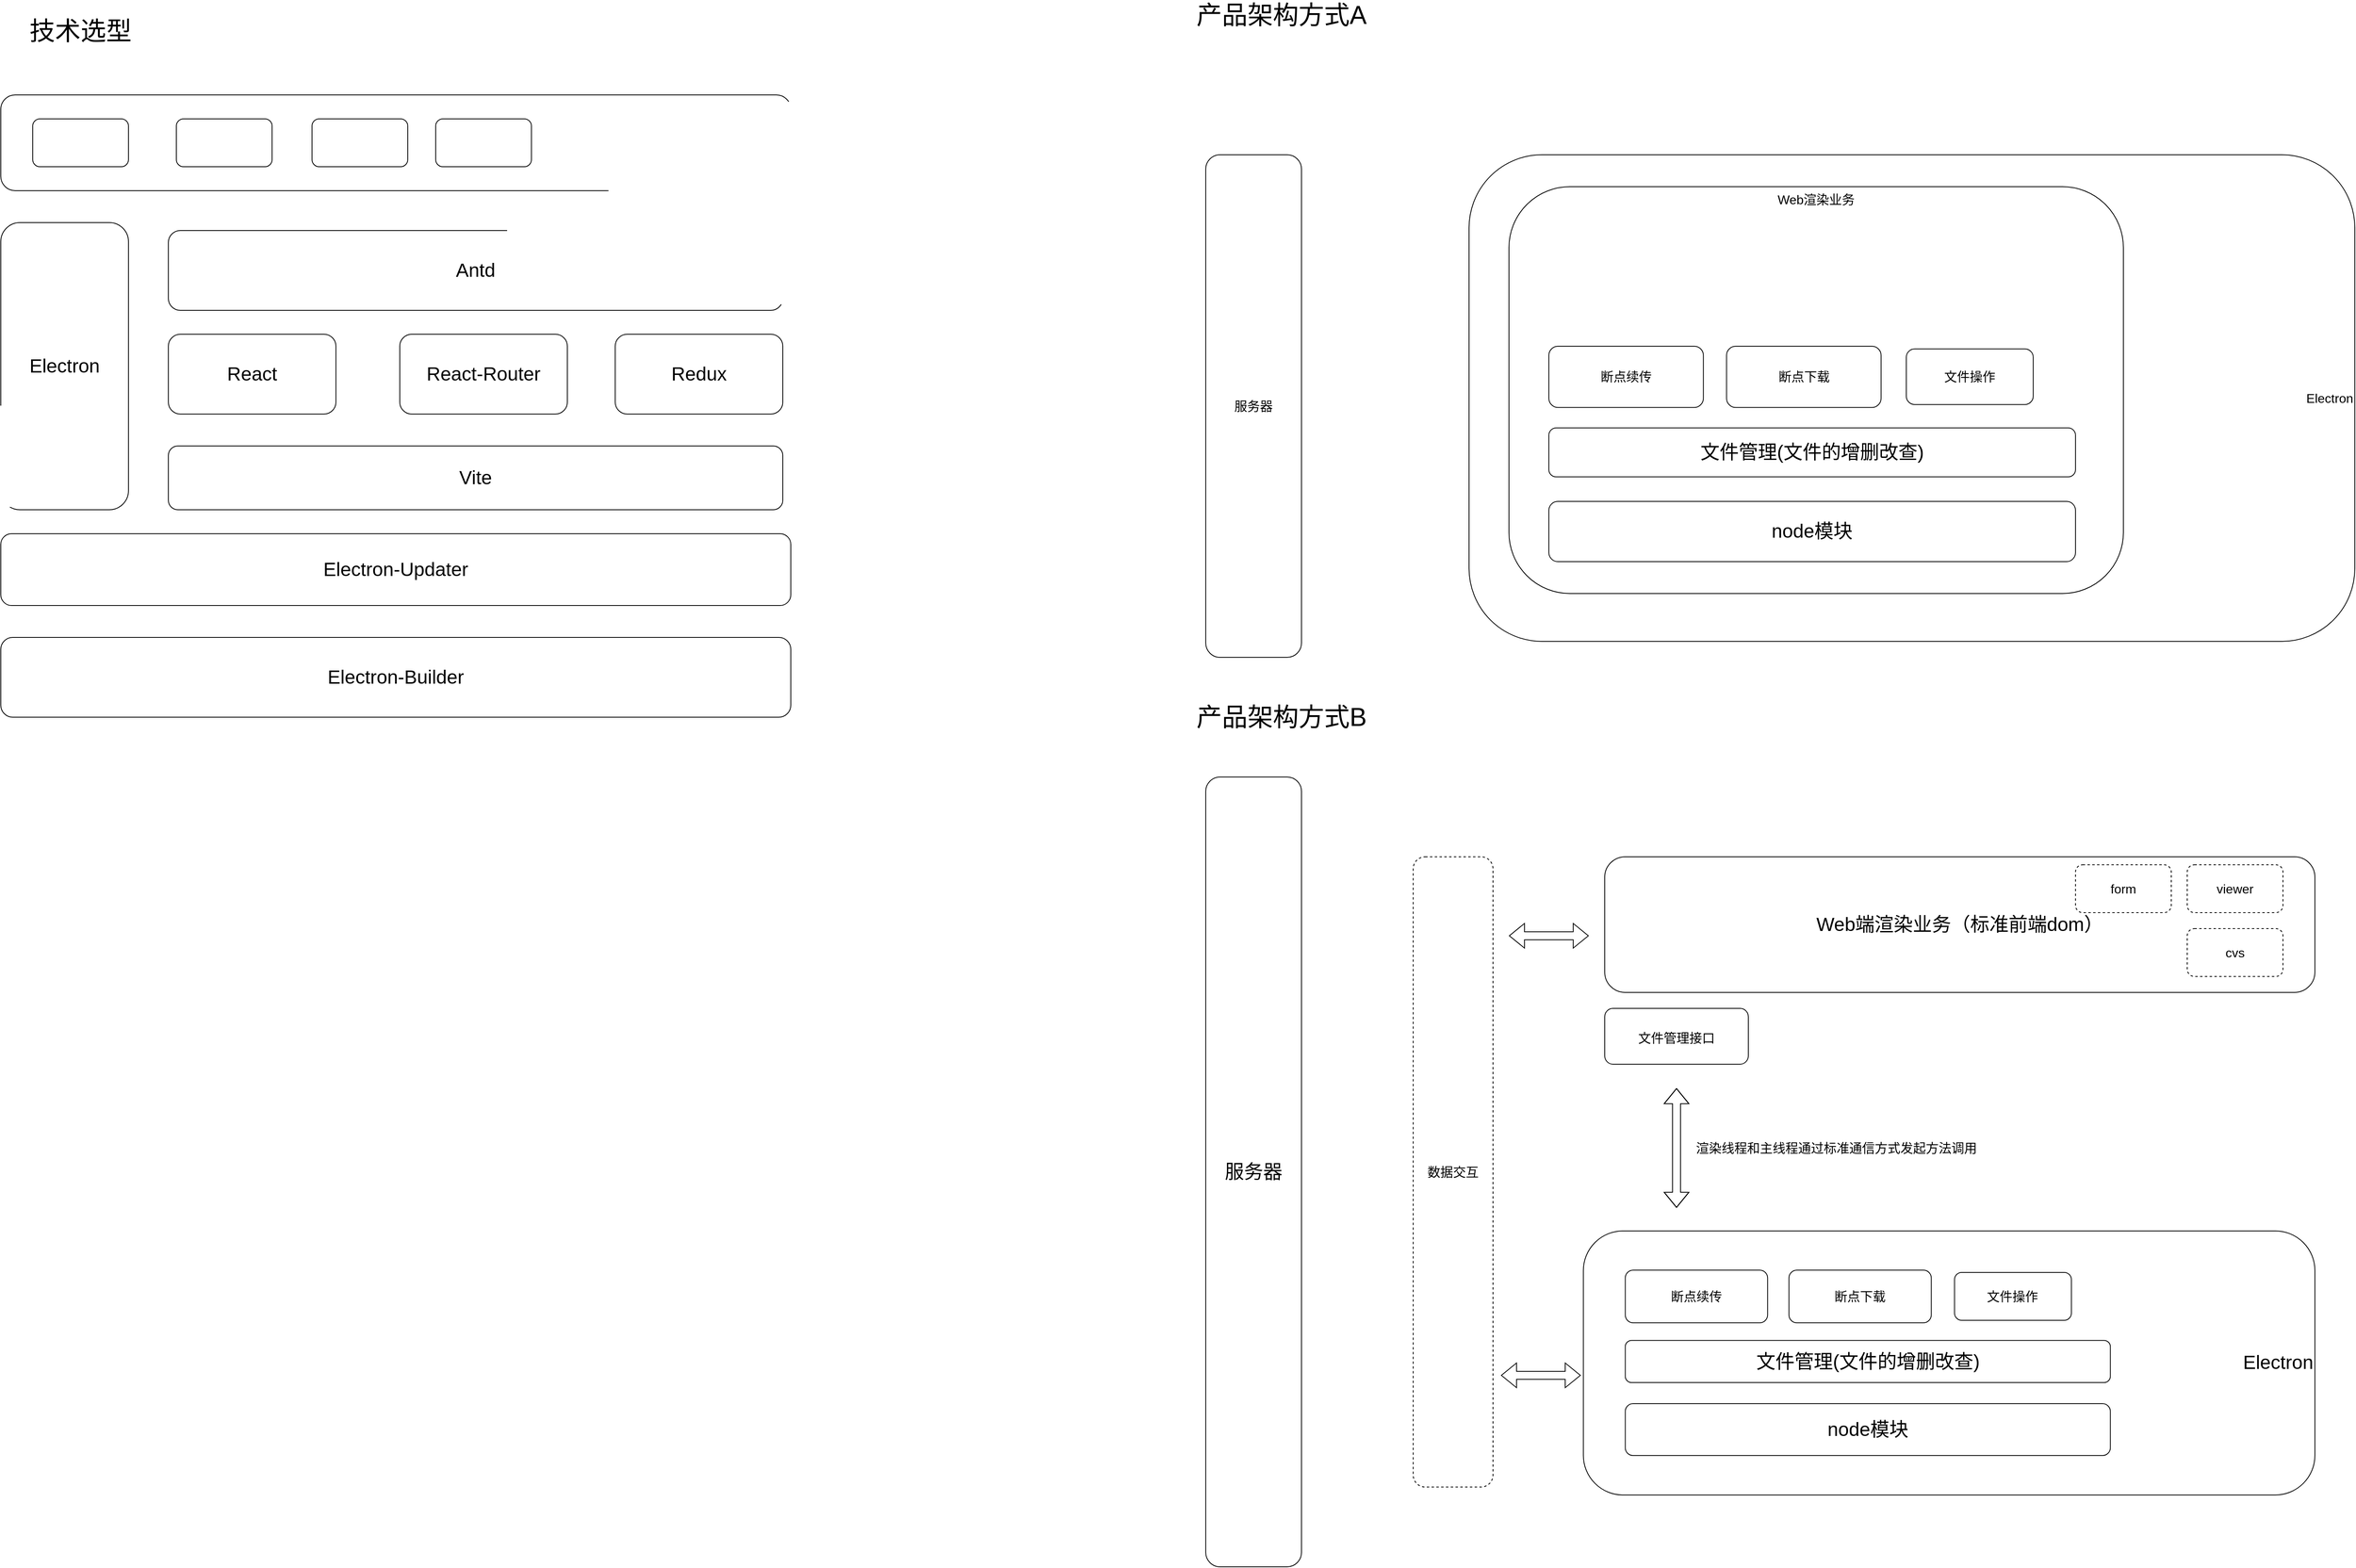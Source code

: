 <mxfile version="20.5.1" type="github">
  <diagram id="prtHgNgQTEPvFCAcTncT" name="Page-1">
    <mxGraphModel dx="5208" dy="3582" grid="1" gridSize="10" guides="1" tooltips="1" connect="1" arrows="1" fold="1" page="1" pageScale="1" pageWidth="827" pageHeight="1169" math="0" shadow="0">
      <root>
        <mxCell id="0" />
        <mxCell id="1" parent="0" />
        <mxCell id="2LbZV6Y8oddciqM4bxeV-24" value="" style="group" vertex="1" connectable="0" parent="1">
          <mxGeometry x="-450" y="-210" width="1390" height="990" as="geometry" />
        </mxCell>
        <mxCell id="2LbZV6Y8oddciqM4bxeV-2" value="Web端渲染业务（&lt;font style=&quot;font-size: 24px;&quot;&gt;标准前端dom&lt;/font&gt;）" style="rounded=1;whiteSpace=wrap;html=1;fontSize=24;" vertex="1" parent="2LbZV6Y8oddciqM4bxeV-24">
          <mxGeometry x="500" y="100" width="890" height="170" as="geometry" />
        </mxCell>
        <mxCell id="2LbZV6Y8oddciqM4bxeV-6" value="" style="shape=flexArrow;endArrow=classic;startArrow=classic;html=1;rounded=0;fontSize=24;" edge="1" parent="2LbZV6Y8oddciqM4bxeV-24">
          <mxGeometry width="100" height="100" relative="1" as="geometry">
            <mxPoint x="590" y="540" as="sourcePoint" />
            <mxPoint x="590" y="390" as="targetPoint" />
            <Array as="points">
              <mxPoint x="590" y="430" />
            </Array>
          </mxGeometry>
        </mxCell>
        <mxCell id="2LbZV6Y8oddciqM4bxeV-7" value="" style="group" vertex="1" connectable="0" parent="2LbZV6Y8oddciqM4bxeV-24">
          <mxGeometry x="560" y="530" width="830" height="370" as="geometry" />
        </mxCell>
        <mxCell id="2LbZV6Y8oddciqM4bxeV-1" value="Electron" style="rounded=1;whiteSpace=wrap;html=1;fontSize=24;align=right;" vertex="1" parent="2LbZV6Y8oddciqM4bxeV-7">
          <mxGeometry x="-86.746" y="38.947" width="916.746" height="331.053" as="geometry" />
        </mxCell>
        <mxCell id="2LbZV6Y8oddciqM4bxeV-29" value="" style="group" vertex="1" connectable="0" parent="2LbZV6Y8oddciqM4bxeV-7">
          <mxGeometry x="-34.226" y="88.095" width="607.903" height="232.355" as="geometry" />
        </mxCell>
        <mxCell id="2LbZV6Y8oddciqM4bxeV-3" value="node模块" style="rounded=1;whiteSpace=wrap;html=1;fontSize=24;" vertex="1" parent="2LbZV6Y8oddciqM4bxeV-29">
          <mxGeometry x="0.001" y="167.385" width="607.902" height="64.97" as="geometry" />
        </mxCell>
        <mxCell id="2LbZV6Y8oddciqM4bxeV-4" value="断点续传" style="rounded=1;whiteSpace=wrap;html=1;fontSize=16;" vertex="1" parent="2LbZV6Y8oddciqM4bxeV-29">
          <mxGeometry width="178.37" height="66.071" as="geometry" />
        </mxCell>
        <mxCell id="2LbZV6Y8oddciqM4bxeV-5" value="断点下载" style="rounded=1;whiteSpace=wrap;html=1;fontSize=16;" vertex="1" parent="2LbZV6Y8oddciqM4bxeV-29">
          <mxGeometry x="205.112" width="178.37" height="66.071" as="geometry" />
        </mxCell>
        <mxCell id="2LbZV6Y8oddciqM4bxeV-10" value="&lt;font style=&quot;font-size: 24px;&quot;&gt;文件管理(文件的增删改查)&lt;/font&gt;" style="rounded=1;whiteSpace=wrap;html=1;fontSize=16;" vertex="1" parent="2LbZV6Y8oddciqM4bxeV-29">
          <mxGeometry x="0.001" y="88.095" width="607.902" height="52.86" as="geometry" />
        </mxCell>
        <mxCell id="2LbZV6Y8oddciqM4bxeV-20" value="文件操作" style="rounded=1;whiteSpace=wrap;html=1;fontSize=16;" vertex="1" parent="2LbZV6Y8oddciqM4bxeV-29">
          <mxGeometry x="412.608" y="2.905" width="146.471" height="60" as="geometry" />
        </mxCell>
        <mxCell id="2LbZV6Y8oddciqM4bxeV-8" value="渲染线程和主线程通过标准通信方式发起方法调用" style="text;html=1;align=center;verticalAlign=middle;resizable=0;points=[];autosize=1;strokeColor=none;fillColor=none;fontSize=16;" vertex="1" parent="2LbZV6Y8oddciqM4bxeV-24">
          <mxGeometry x="600" y="450" width="380" height="30" as="geometry" />
        </mxCell>
        <mxCell id="2LbZV6Y8oddciqM4bxeV-11" value="服务器" style="rounded=1;whiteSpace=wrap;html=1;fontSize=24;" vertex="1" parent="2LbZV6Y8oddciqM4bxeV-24">
          <mxGeometry width="120" height="990" as="geometry" />
        </mxCell>
        <mxCell id="2LbZV6Y8oddciqM4bxeV-14" value="" style="shape=flexArrow;endArrow=classic;startArrow=classic;html=1;rounded=0;fontSize=24;" edge="1" parent="2LbZV6Y8oddciqM4bxeV-24">
          <mxGeometry width="100" height="100" relative="1" as="geometry">
            <mxPoint x="370" y="750" as="sourcePoint" />
            <mxPoint x="470" y="750" as="targetPoint" />
          </mxGeometry>
        </mxCell>
        <mxCell id="2LbZV6Y8oddciqM4bxeV-15" value="&lt;font style=&quot;font-size: 16px;&quot;&gt;文件管理接口&lt;/font&gt;" style="rounded=1;whiteSpace=wrap;html=1;fontSize=24;" vertex="1" parent="2LbZV6Y8oddciqM4bxeV-24">
          <mxGeometry x="500" y="290" width="180" height="70" as="geometry" />
        </mxCell>
        <mxCell id="2LbZV6Y8oddciqM4bxeV-16" value="viewer" style="rounded=1;whiteSpace=wrap;html=1;fontSize=16;dashed=1;" vertex="1" parent="2LbZV6Y8oddciqM4bxeV-24">
          <mxGeometry x="1230" y="110" width="120" height="60" as="geometry" />
        </mxCell>
        <mxCell id="2LbZV6Y8oddciqM4bxeV-17" value="cvs" style="rounded=1;whiteSpace=wrap;html=1;fontSize=16;dashed=1;" vertex="1" parent="2LbZV6Y8oddciqM4bxeV-24">
          <mxGeometry x="1230" y="190" width="120" height="60" as="geometry" />
        </mxCell>
        <mxCell id="2LbZV6Y8oddciqM4bxeV-18" value="form" style="rounded=1;whiteSpace=wrap;html=1;dashed=1;fontSize=16;" vertex="1" parent="2LbZV6Y8oddciqM4bxeV-24">
          <mxGeometry x="1090" y="110" width="120" height="60" as="geometry" />
        </mxCell>
        <mxCell id="2LbZV6Y8oddciqM4bxeV-21" value="" style="shape=flexArrow;endArrow=classic;startArrow=classic;html=1;rounded=0;fontSize=24;" edge="1" parent="2LbZV6Y8oddciqM4bxeV-24">
          <mxGeometry width="100" height="100" relative="1" as="geometry">
            <mxPoint x="380" y="199" as="sourcePoint" />
            <mxPoint x="480" y="199" as="targetPoint" />
          </mxGeometry>
        </mxCell>
        <mxCell id="2LbZV6Y8oddciqM4bxeV-23" value="数据交互" style="rounded=1;whiteSpace=wrap;html=1;fontSize=16;dashed=1;" vertex="1" parent="2LbZV6Y8oddciqM4bxeV-24">
          <mxGeometry x="260" y="100" width="100" height="790" as="geometry" />
        </mxCell>
        <mxCell id="2LbZV6Y8oddciqM4bxeV-25" value="服务器" style="rounded=1;whiteSpace=wrap;html=1;fontSize=16;" vertex="1" parent="1">
          <mxGeometry x="-450" y="-990" width="120" height="630" as="geometry" />
        </mxCell>
        <mxCell id="2LbZV6Y8oddciqM4bxeV-26" value="Electron" style="rounded=1;whiteSpace=wrap;html=1;fontSize=16;align=right;" vertex="1" parent="1">
          <mxGeometry x="-120" y="-990" width="1110" height="610" as="geometry" />
        </mxCell>
        <mxCell id="2LbZV6Y8oddciqM4bxeV-27" value="Web渲染业务" style="rounded=1;whiteSpace=wrap;html=1;fontSize=16;verticalAlign=top;" vertex="1" parent="1">
          <mxGeometry x="-70" y="-950" width="770" height="510" as="geometry" />
        </mxCell>
        <mxCell id="2LbZV6Y8oddciqM4bxeV-30" value="" style="group" vertex="1" connectable="0" parent="1">
          <mxGeometry x="-20" y="-750" width="660" height="270" as="geometry" />
        </mxCell>
        <mxCell id="2LbZV6Y8oddciqM4bxeV-31" value="node模块" style="rounded=1;whiteSpace=wrap;html=1;fontSize=24;" vertex="1" parent="2LbZV6Y8oddciqM4bxeV-30">
          <mxGeometry x="0.001" y="194.504" width="659.999" height="75.496" as="geometry" />
        </mxCell>
        <mxCell id="2LbZV6Y8oddciqM4bxeV-32" value="断点续传" style="rounded=1;whiteSpace=wrap;html=1;fontSize=16;" vertex="1" parent="2LbZV6Y8oddciqM4bxeV-30">
          <mxGeometry width="193.656" height="76.776" as="geometry" />
        </mxCell>
        <mxCell id="2LbZV6Y8oddciqM4bxeV-33" value="断点下载" style="rounded=1;whiteSpace=wrap;html=1;fontSize=16;" vertex="1" parent="2LbZV6Y8oddciqM4bxeV-30">
          <mxGeometry x="222.69" width="193.656" height="76.776" as="geometry" />
        </mxCell>
        <mxCell id="2LbZV6Y8oddciqM4bxeV-34" value="&lt;font style=&quot;font-size: 24px;&quot;&gt;文件管理(文件的增删改查)&lt;/font&gt;" style="rounded=1;whiteSpace=wrap;html=1;fontSize=16;" vertex="1" parent="2LbZV6Y8oddciqM4bxeV-30">
          <mxGeometry x="0.001" y="102.368" width="659.999" height="61.424" as="geometry" />
        </mxCell>
        <mxCell id="2LbZV6Y8oddciqM4bxeV-35" value="文件操作" style="rounded=1;whiteSpace=wrap;html=1;fontSize=16;" vertex="1" parent="2LbZV6Y8oddciqM4bxeV-30">
          <mxGeometry x="447.969" y="3.375" width="159.023" height="69.721" as="geometry" />
        </mxCell>
        <mxCell id="2LbZV6Y8oddciqM4bxeV-51" value="" style="group" vertex="1" connectable="0" parent="1">
          <mxGeometry x="-1960" y="-1065" width="990" height="780" as="geometry" />
        </mxCell>
        <mxCell id="2LbZV6Y8oddciqM4bxeV-37" value="React" style="rounded=1;whiteSpace=wrap;html=1;fontSize=24;" vertex="1" parent="2LbZV6Y8oddciqM4bxeV-51">
          <mxGeometry x="210" y="300" width="210" height="100" as="geometry" />
        </mxCell>
        <mxCell id="2LbZV6Y8oddciqM4bxeV-38" value="React-Router" style="rounded=1;whiteSpace=wrap;html=1;fontSize=24;" vertex="1" parent="2LbZV6Y8oddciqM4bxeV-51">
          <mxGeometry x="500" y="300" width="210" height="100" as="geometry" />
        </mxCell>
        <mxCell id="2LbZV6Y8oddciqM4bxeV-39" value="Redux" style="rounded=1;whiteSpace=wrap;html=1;fontSize=24;" vertex="1" parent="2LbZV6Y8oddciqM4bxeV-51">
          <mxGeometry x="770" y="300" width="210" height="100" as="geometry" />
        </mxCell>
        <mxCell id="2LbZV6Y8oddciqM4bxeV-41" value="Antd" style="rounded=1;whiteSpace=wrap;html=1;fontSize=24;" vertex="1" parent="2LbZV6Y8oddciqM4bxeV-51">
          <mxGeometry x="210" y="170" width="770" height="100" as="geometry" />
        </mxCell>
        <mxCell id="2LbZV6Y8oddciqM4bxeV-42" value="Vite" style="rounded=1;whiteSpace=wrap;html=1;fontSize=24;" vertex="1" parent="2LbZV6Y8oddciqM4bxeV-51">
          <mxGeometry x="210" y="440" width="770" height="80" as="geometry" />
        </mxCell>
        <mxCell id="2LbZV6Y8oddciqM4bxeV-43" value="Electron" style="rounded=1;whiteSpace=wrap;html=1;fontSize=24;" vertex="1" parent="2LbZV6Y8oddciqM4bxeV-51">
          <mxGeometry y="160" width="160" height="360" as="geometry" />
        </mxCell>
        <mxCell id="2LbZV6Y8oddciqM4bxeV-44" value="Electron-Builder" style="rounded=1;whiteSpace=wrap;html=1;fontSize=24;" vertex="1" parent="2LbZV6Y8oddciqM4bxeV-51">
          <mxGeometry y="680" width="990" height="100" as="geometry" />
        </mxCell>
        <mxCell id="2LbZV6Y8oddciqM4bxeV-45" value="Electron-Updater" style="rounded=1;whiteSpace=wrap;html=1;fontSize=24;" vertex="1" parent="2LbZV6Y8oddciqM4bxeV-51">
          <mxGeometry y="550" width="990" height="90" as="geometry" />
        </mxCell>
        <mxCell id="2LbZV6Y8oddciqM4bxeV-46" value="" style="rounded=1;whiteSpace=wrap;html=1;fontSize=24;" vertex="1" parent="2LbZV6Y8oddciqM4bxeV-51">
          <mxGeometry width="990" height="120" as="geometry" />
        </mxCell>
        <mxCell id="2LbZV6Y8oddciqM4bxeV-47" value="" style="rounded=1;whiteSpace=wrap;html=1;fontSize=24;" vertex="1" parent="2LbZV6Y8oddciqM4bxeV-51">
          <mxGeometry x="40" y="30" width="120" height="60" as="geometry" />
        </mxCell>
        <mxCell id="2LbZV6Y8oddciqM4bxeV-48" value="" style="rounded=1;whiteSpace=wrap;html=1;fontSize=24;" vertex="1" parent="2LbZV6Y8oddciqM4bxeV-51">
          <mxGeometry x="220" y="30" width="120" height="60" as="geometry" />
        </mxCell>
        <mxCell id="2LbZV6Y8oddciqM4bxeV-49" value="" style="rounded=1;whiteSpace=wrap;html=1;fontSize=24;" vertex="1" parent="2LbZV6Y8oddciqM4bxeV-51">
          <mxGeometry x="545" y="30" width="120" height="60" as="geometry" />
        </mxCell>
        <mxCell id="2LbZV6Y8oddciqM4bxeV-50" value="" style="rounded=1;whiteSpace=wrap;html=1;fontSize=24;" vertex="1" parent="2LbZV6Y8oddciqM4bxeV-51">
          <mxGeometry x="390" y="30" width="120" height="60" as="geometry" />
        </mxCell>
        <mxCell id="2LbZV6Y8oddciqM4bxeV-53" value="技术选型" style="text;html=1;strokeColor=none;fillColor=none;align=center;verticalAlign=middle;whiteSpace=wrap;rounded=0;fontSize=32;" vertex="1" parent="1">
          <mxGeometry x="-1960" y="-1160" width="200" height="30" as="geometry" />
        </mxCell>
        <mxCell id="2LbZV6Y8oddciqM4bxeV-54" value="产品架构方式A" style="text;html=1;strokeColor=none;fillColor=none;align=center;verticalAlign=middle;whiteSpace=wrap;rounded=0;fontSize=32;" vertex="1" parent="1">
          <mxGeometry x="-490" y="-1180" width="270" height="30" as="geometry" />
        </mxCell>
        <mxCell id="2LbZV6Y8oddciqM4bxeV-55" value="产品架构方式B" style="text;html=1;strokeColor=none;fillColor=none;align=center;verticalAlign=middle;whiteSpace=wrap;rounded=0;fontSize=32;" vertex="1" parent="1">
          <mxGeometry x="-490" y="-300" width="270" height="30" as="geometry" />
        </mxCell>
      </root>
    </mxGraphModel>
  </diagram>
</mxfile>
